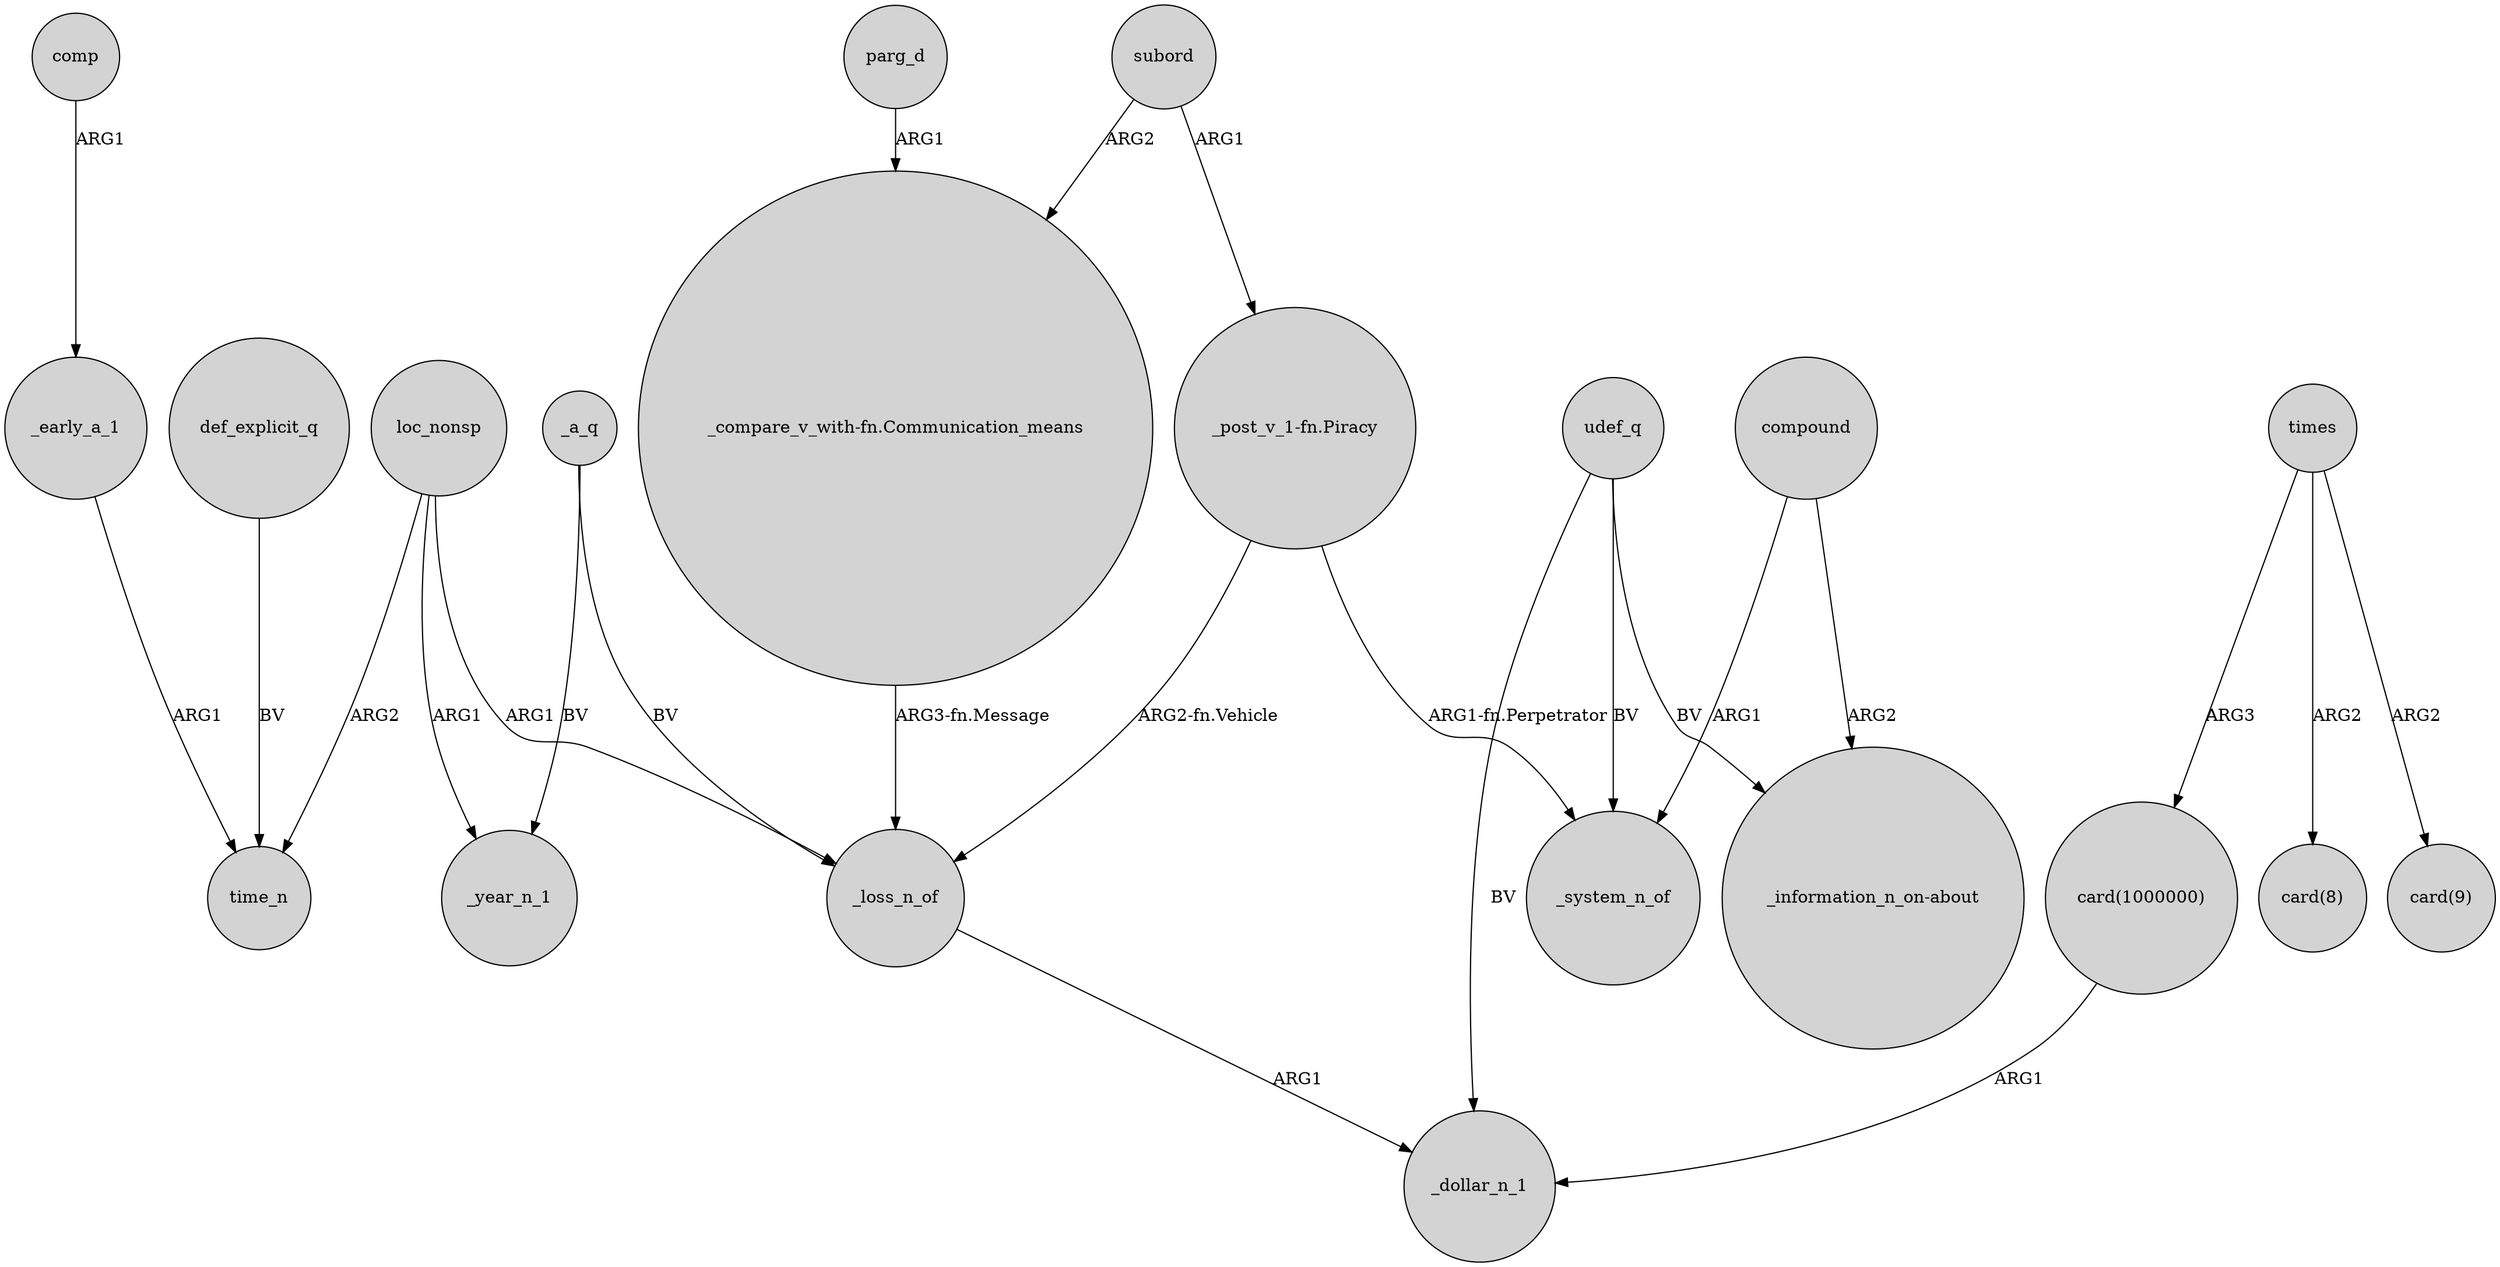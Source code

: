digraph {
	node [shape=circle style=filled]
	_early_a_1 -> time_n [label=ARG1]
	compound -> _system_n_of [label=ARG1]
	_a_q -> _loss_n_of [label=BV]
	"_post_v_1-fn.Piracy" -> _loss_n_of [label="ARG2-fn.Vehicle"]
	udef_q -> "_information_n_on-about" [label=BV]
	loc_nonsp -> _year_n_1 [label=ARG1]
	_loss_n_of -> _dollar_n_1 [label=ARG1]
	times -> "card(1000000)" [label=ARG3]
	comp -> _early_a_1 [label=ARG1]
	_a_q -> _year_n_1 [label=BV]
	parg_d -> "_compare_v_with-fn.Communication_means" [label=ARG1]
	"_compare_v_with-fn.Communication_means" -> _loss_n_of [label="ARG3-fn.Message"]
	subord -> "_post_v_1-fn.Piracy" [label=ARG1]
	subord -> "_compare_v_with-fn.Communication_means" [label=ARG2]
	udef_q -> _dollar_n_1 [label=BV]
	"card(1000000)" -> _dollar_n_1 [label=ARG1]
	"_post_v_1-fn.Piracy" -> _system_n_of [label="ARG1-fn.Perpetrator"]
	udef_q -> _system_n_of [label=BV]
	compound -> "_information_n_on-about" [label=ARG2]
	def_explicit_q -> time_n [label=BV]
	loc_nonsp -> time_n [label=ARG2]
	loc_nonsp -> _loss_n_of [label=ARG1]
	times -> "card(8)" [label=ARG2]
	times -> "card(9)" [label=ARG2]
}
